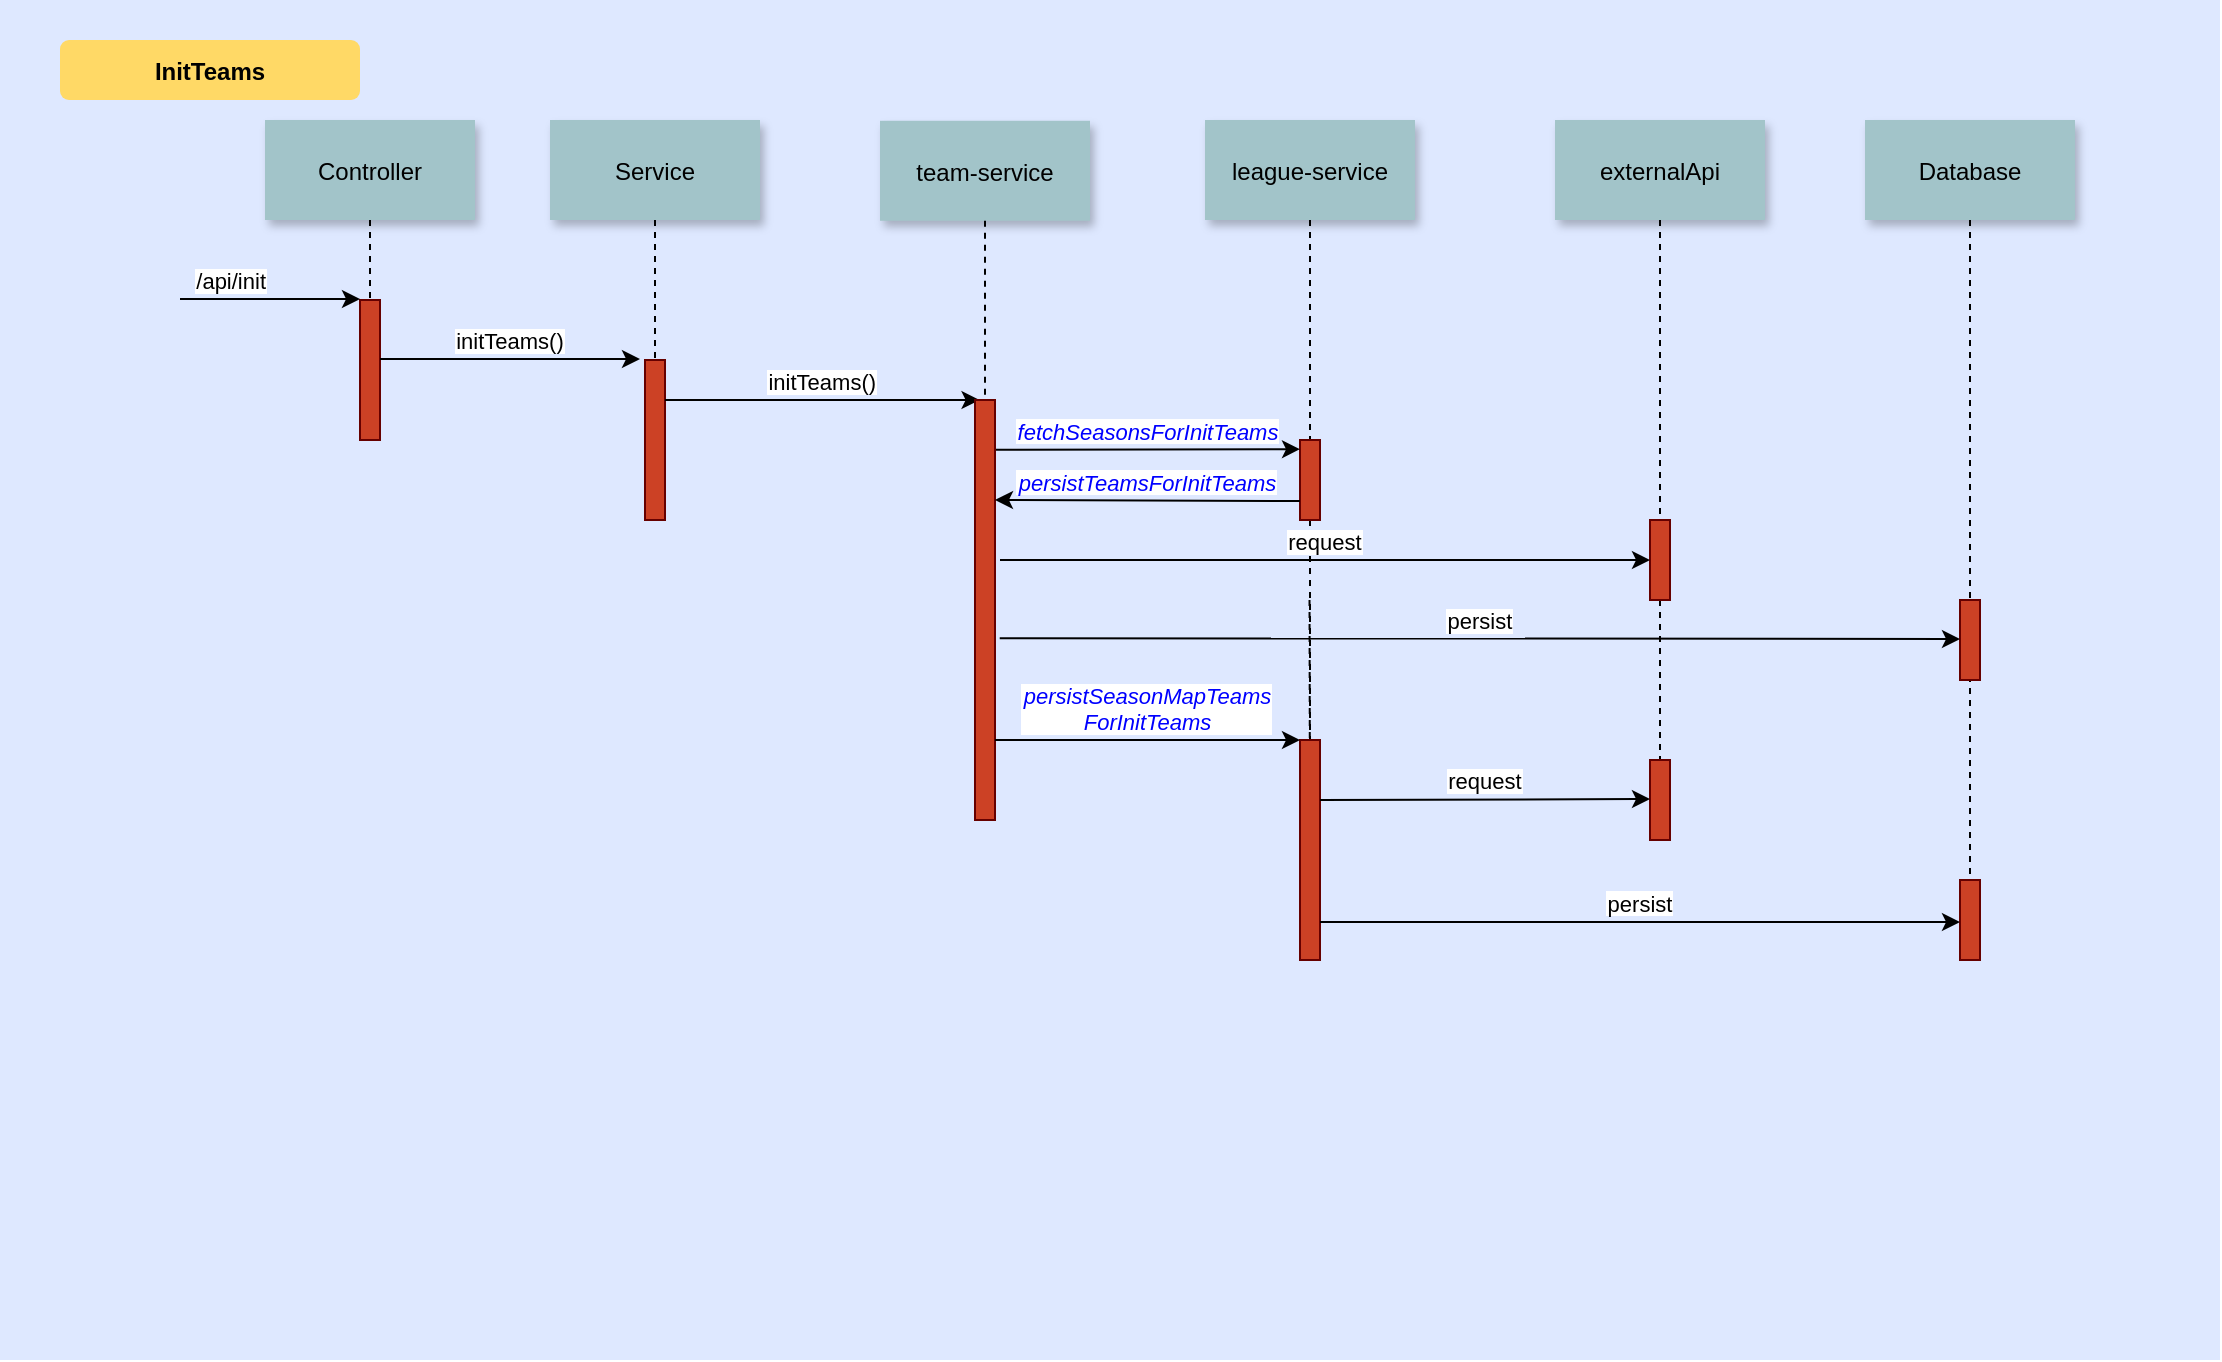 <mxfile version="26.1.1">
  <diagram name="InitTeams" id="9361dd3d-8414-5efd-6122-117bd74ce7a7">
    <mxGraphModel dx="1008" dy="568" grid="1" gridSize="10" guides="1" tooltips="1" connect="1" arrows="1" fold="1" page="0" pageScale="1.5" pageWidth="826" pageHeight="1169" background="none" math="0" shadow="0">
      <root>
        <mxCell id="0" />
        <mxCell id="1" parent="0" />
        <mxCell id="69" value="" style="fillColor=#DEE8FF;strokeColor=none;movable=0;resizable=0;rotatable=0;deletable=0;editable=0;locked=1;connectable=0;" parent="1" vertex="1">
          <mxGeometry x="20" width="1110" height="680" as="geometry" />
        </mxCell>
        <mxCell id="2" value="" style="fillColor=#CC4125;strokeColor=#660000" parent="1" vertex="1">
          <mxGeometry x="200" y="150" width="10" height="70" as="geometry" />
        </mxCell>
        <mxCell id="3" value="/api/init" style="edgeStyle=none;verticalLabelPosition=top;verticalAlign=bottom;labelPosition=left;align=right" parent="1" edge="1">
          <mxGeometry width="100" height="100" as="geometry">
            <mxPoint x="110" y="149.5" as="sourcePoint" />
            <mxPoint x="200" y="149.5" as="targetPoint" />
            <mxPoint as="offset" />
          </mxGeometry>
        </mxCell>
        <mxCell id="4" value="Controller" style="shadow=1;fillColor=#A2C4C9;strokeColor=none" parent="1" vertex="1">
          <mxGeometry x="152.5" y="60" width="105" height="50" as="geometry" />
        </mxCell>
        <mxCell id="6" value="" style="fillColor=#CC4125;strokeColor=#660000" parent="1" vertex="1">
          <mxGeometry x="342.5" y="180" width="10" height="80" as="geometry" />
        </mxCell>
        <mxCell id="7" value="Service" style="shadow=1;fillColor=#A2C4C9;strokeColor=none" parent="1" vertex="1">
          <mxGeometry x="295" y="60" width="105" height="50" as="geometry" />
        </mxCell>
        <mxCell id="8" value="" style="edgeStyle=none;endArrow=none;dashed=1" parent="1" source="7" target="6" edge="1">
          <mxGeometry x="272.335" y="165" width="100" height="100" as="geometry">
            <mxPoint x="347.259" y="110" as="sourcePoint" />
            <mxPoint x="347.576" y="165" as="targetPoint" />
          </mxGeometry>
        </mxCell>
        <mxCell id="9" value="initTeams()" style="edgeStyle=none;verticalLabelPosition=top;verticalAlign=bottom" parent="1" edge="1">
          <mxGeometry width="100" height="100" as="geometry">
            <mxPoint x="210" y="179.5" as="sourcePoint" />
            <mxPoint x="340" y="179.5" as="targetPoint" />
            <mxPoint as="offset" />
          </mxGeometry>
        </mxCell>
        <mxCell id="16" value="" style="edgeStyle=none;endArrow=none" parent="1" edge="1">
          <mxGeometry x="437.043" y="270" width="100" height="100" as="geometry">
            <mxPoint x="514.784" y="220" as="sourcePoint" />
            <mxPoint x="514.543" y="240.0" as="targetPoint" />
          </mxGeometry>
        </mxCell>
        <mxCell id="19" value="initTeams()" style="edgeStyle=elbowEdgeStyle;elbow=vertical;verticalLabelPosition=top;verticalAlign=bottom" parent="1" edge="1">
          <mxGeometry x="350" y="290" width="100" height="100" as="geometry">
            <mxPoint x="352.5" y="200" as="sourcePoint" />
            <mxPoint x="509.784" y="200" as="targetPoint" />
          </mxGeometry>
        </mxCell>
        <mxCell id="22" value="league-service" style="shadow=1;fillColor=#A2C4C9;strokeColor=none" parent="1" vertex="1">
          <mxGeometry x="622.5" y="60" width="105" height="50" as="geometry" />
        </mxCell>
        <mxCell id="23" value="" style="edgeStyle=none;endArrow=none;dashed=1" parent="1" source="XjtXvh8cakFG2QuRHfhY-113" target="21" edge="1">
          <mxGeometry x="614.488" y="175.0" width="100" height="100" as="geometry">
            <mxPoint x="674.653" y="110" as="sourcePoint" />
            <mxPoint x="674.653" y="260" as="targetPoint" />
          </mxGeometry>
        </mxCell>
        <mxCell id="24" value="externalApi" style="shadow=1;fillColor=#A2C4C9;strokeColor=none" parent="1" vertex="1">
          <mxGeometry x="797.5" y="60" width="105" height="50" as="geometry" />
        </mxCell>
        <mxCell id="25" value="" style="edgeStyle=none;endArrow=none;dashed=1;entryX=0.5;entryY=0;entryDx=0;entryDy=0;" parent="1" source="XjtXvh8cakFG2QuRHfhY-95" target="XjtXvh8cakFG2QuRHfhY-103" edge="1">
          <mxGeometry x="727.335" y="165" width="100" height="100" as="geometry">
            <mxPoint x="849.759" y="110" as="sourcePoint" />
            <mxPoint x="850" y="289.394" as="targetPoint" />
          </mxGeometry>
        </mxCell>
        <mxCell id="30" value="Database" style="shadow=1;fillColor=#A2C4C9;strokeColor=none" parent="1" vertex="1">
          <mxGeometry x="952.5" y="60" width="105" height="50" as="geometry" />
        </mxCell>
        <mxCell id="33" value="" style="edgeStyle=elbowEdgeStyle;elbow=horizontal;endArrow=none;dashed=1" parent="1" source="4" target="2" edge="1">
          <mxGeometry x="230.0" y="310" width="100" height="100" as="geometry">
            <mxPoint x="230.0" y="410" as="sourcePoint" />
            <mxPoint x="330" y="310" as="targetPoint" />
          </mxGeometry>
        </mxCell>
        <mxCell id="71" value="InitTeams" style="rounded=1;fontStyle=1;fillColor=#FFD966;strokeColor=none" parent="1" vertex="1">
          <mxGeometry x="50" y="20" width="150" height="30" as="geometry" />
        </mxCell>
        <mxCell id="XjtXvh8cakFG2QuRHfhY-89" value="team-service" style="shadow=1;fillColor=#A2C4C9;strokeColor=none" parent="1" vertex="1">
          <mxGeometry x="460" y="60.39" width="105" height="50" as="geometry" />
        </mxCell>
        <mxCell id="XjtXvh8cakFG2QuRHfhY-90" value="" style="edgeStyle=none;endArrow=none;dashed=1" parent="1" source="XjtXvh8cakFG2QuRHfhY-91" edge="1">
          <mxGeometry x="614.488" y="175.0" width="100" height="100" as="geometry">
            <mxPoint x="512.153" y="110.39" as="sourcePoint" />
            <mxPoint x="512.5" y="269.39" as="targetPoint" />
          </mxGeometry>
        </mxCell>
        <mxCell id="XjtXvh8cakFG2QuRHfhY-92" value="" style="edgeStyle=none;endArrow=none;dashed=1" parent="1" source="XjtXvh8cakFG2QuRHfhY-89" target="XjtXvh8cakFG2QuRHfhY-91" edge="1">
          <mxGeometry x="614.488" y="175.0" width="100" height="100" as="geometry">
            <mxPoint x="513" y="110" as="sourcePoint" />
            <mxPoint x="512.5" y="269.39" as="targetPoint" />
          </mxGeometry>
        </mxCell>
        <mxCell id="XjtXvh8cakFG2QuRHfhY-91" value="" style="fillColor=#CC4125;strokeColor=#660000" parent="1" vertex="1">
          <mxGeometry x="507.5" y="200" width="10" height="210" as="geometry" />
        </mxCell>
        <mxCell id="XjtXvh8cakFG2QuRHfhY-96" value="" style="edgeStyle=none;endArrow=none;dashed=1" parent="1" source="24" target="XjtXvh8cakFG2QuRHfhY-95" edge="1">
          <mxGeometry x="727.335" y="165" width="100" height="100" as="geometry">
            <mxPoint x="850" y="110" as="sourcePoint" />
            <mxPoint x="850" y="289.394" as="targetPoint" />
          </mxGeometry>
        </mxCell>
        <mxCell id="XjtXvh8cakFG2QuRHfhY-95" value="" style="fillColor=#CC4125;strokeColor=#660000" parent="1" vertex="1">
          <mxGeometry x="845" y="260" width="10" height="40" as="geometry" />
        </mxCell>
        <mxCell id="XjtXvh8cakFG2QuRHfhY-101" value="" style="edgeStyle=none;endArrow=none;dashed=1" parent="1" target="21" edge="1">
          <mxGeometry x="376.571" y="339.697" width="100" height="100" as="geometry">
            <mxPoint x="674.76" y="300" as="sourcePoint" />
            <mxPoint x="674.76" y="504" as="targetPoint" />
          </mxGeometry>
        </mxCell>
        <mxCell id="21" value="" style="fillColor=#CC4125;strokeColor=#660000" parent="1" vertex="1">
          <mxGeometry x="670" y="370" width="10" height="110" as="geometry" />
        </mxCell>
        <mxCell id="XjtXvh8cakFG2QuRHfhY-102" value="persistSeasonMapTeams&#xa;ForInitTeams" style="edgeStyle=elbowEdgeStyle;elbow=vertical;verticalLabelPosition=top;verticalAlign=bottom;fontStyle=2;fontColor=#0000FF;" parent="1" edge="1">
          <mxGeometry x="540" y="270" width="100" height="100" as="geometry">
            <mxPoint x="517.5" y="370.0" as="sourcePoint" />
            <mxPoint x="670" y="370.29" as="targetPoint" />
            <Array as="points">
              <mxPoint x="600" y="370" />
            </Array>
          </mxGeometry>
        </mxCell>
        <mxCell id="XjtXvh8cakFG2QuRHfhY-103" value="" style="fillColor=#CC4125;strokeColor=#660000" parent="1" vertex="1">
          <mxGeometry x="845" y="380" width="10" height="40" as="geometry" />
        </mxCell>
        <mxCell id="XjtXvh8cakFG2QuRHfhY-110" value="" style="edgeStyle=none;endArrow=none;dashed=1" parent="1" source="30" target="XjtXvh8cakFG2QuRHfhY-109" edge="1">
          <mxGeometry x="956.571" y="205" width="100" height="100" as="geometry">
            <mxPoint x="1005" y="110" as="sourcePoint" />
            <mxPoint x="1005" y="468" as="targetPoint" />
          </mxGeometry>
        </mxCell>
        <mxCell id="XjtXvh8cakFG2QuRHfhY-109" value="" style="fillColor=#CC4125;strokeColor=#660000" parent="1" vertex="1">
          <mxGeometry x="1000" y="440" width="10" height="40" as="geometry" />
        </mxCell>
        <mxCell id="XjtXvh8cakFG2QuRHfhY-108" value="" style="fillColor=#CC4125;strokeColor=#660000" parent="1" vertex="1">
          <mxGeometry x="1000" y="300" width="10" height="40" as="geometry" />
        </mxCell>
        <mxCell id="XjtXvh8cakFG2QuRHfhY-114" value="" style="edgeStyle=none;endArrow=none;dashed=1" parent="1" source="22" target="XjtXvh8cakFG2QuRHfhY-113" edge="1">
          <mxGeometry x="614.488" y="175.0" width="100" height="100" as="geometry">
            <mxPoint x="675" y="110" as="sourcePoint" />
            <mxPoint x="675" y="280" as="targetPoint" />
          </mxGeometry>
        </mxCell>
        <mxCell id="XjtXvh8cakFG2QuRHfhY-113" value="" style="fillColor=#CC4125;strokeColor=#660000" parent="1" vertex="1">
          <mxGeometry x="670" y="220" width="10" height="40" as="geometry" />
        </mxCell>
        <mxCell id="XjtXvh8cakFG2QuRHfhY-115" value="fetchSeasonsForInitTeams" style="edgeStyle=elbowEdgeStyle;elbow=vertical;verticalLabelPosition=top;verticalAlign=bottom;fontStyle=2;fontColor=#0000FF;" parent="1" edge="1">
          <mxGeometry x="540" y="270" width="100" height="100" as="geometry">
            <mxPoint x="518" y="224.87" as="sourcePoint" />
            <mxPoint x="670" y="224.87" as="targetPoint" />
            <Array as="points">
              <mxPoint x="600" y="224.58" />
            </Array>
          </mxGeometry>
        </mxCell>
        <mxCell id="XjtXvh8cakFG2QuRHfhY-116" value="persistTeamsForInitTeams" style="edgeStyle=elbowEdgeStyle;elbow=vertical;verticalLabelPosition=top;verticalAlign=bottom;exitX=1;exitY=0.5;exitDx=0;exitDy=0;fontStyle=2;fontColor=#0000FF;" parent="1" target="XjtXvh8cakFG2QuRHfhY-91" edge="1">
          <mxGeometry width="100" height="100" as="geometry">
            <mxPoint x="670" y="250.5" as="sourcePoint" />
            <mxPoint x="550" y="250" as="targetPoint" />
            <Array as="points">
              <mxPoint x="415" y="250" />
            </Array>
            <mxPoint as="offset" />
          </mxGeometry>
        </mxCell>
        <mxCell id="XjtXvh8cakFG2QuRHfhY-117" value="request" style="edgeStyle=elbowEdgeStyle;elbow=vertical;verticalLabelPosition=top;verticalAlign=bottom;entryX=0;entryY=0.5;entryDx=0;entryDy=0;" parent="1" target="XjtXvh8cakFG2QuRHfhY-95" edge="1">
          <mxGeometry x="350" y="290" width="100" height="100" as="geometry">
            <mxPoint x="520" y="280" as="sourcePoint" />
            <mxPoint x="840" y="280" as="targetPoint" />
          </mxGeometry>
        </mxCell>
        <mxCell id="XjtXvh8cakFG2QuRHfhY-119" value="persist" style="edgeStyle=elbowEdgeStyle;elbow=vertical;verticalLabelPosition=top;verticalAlign=bottom;exitX=1.236;exitY=0.567;exitDx=0;exitDy=0;exitPerimeter=0;" parent="1" source="XjtXvh8cakFG2QuRHfhY-91" edge="1">
          <mxGeometry x="350" y="290" width="100" height="100" as="geometry">
            <mxPoint x="530" y="319.71" as="sourcePoint" />
            <mxPoint x="1000" y="320" as="targetPoint" />
          </mxGeometry>
        </mxCell>
        <mxCell id="XjtXvh8cakFG2QuRHfhY-120" value="request" style="edgeStyle=elbowEdgeStyle;elbow=vertical;verticalLabelPosition=top;verticalAlign=bottom;entryX=0;entryY=0.5;entryDx=0;entryDy=0;" parent="1" edge="1">
          <mxGeometry x="350" y="290" width="100" height="100" as="geometry">
            <mxPoint x="680" y="400" as="sourcePoint" />
            <mxPoint x="845" y="399.43" as="targetPoint" />
          </mxGeometry>
        </mxCell>
        <mxCell id="XjtXvh8cakFG2QuRHfhY-121" value="persist" style="edgeStyle=elbowEdgeStyle;elbow=vertical;verticalLabelPosition=top;verticalAlign=bottom;" parent="1" edge="1">
          <mxGeometry x="350" y="290" width="100" height="100" as="geometry">
            <mxPoint x="680" y="461" as="sourcePoint" />
            <mxPoint x="1000" y="460.5" as="targetPoint" />
          </mxGeometry>
        </mxCell>
      </root>
    </mxGraphModel>
  </diagram>
</mxfile>
